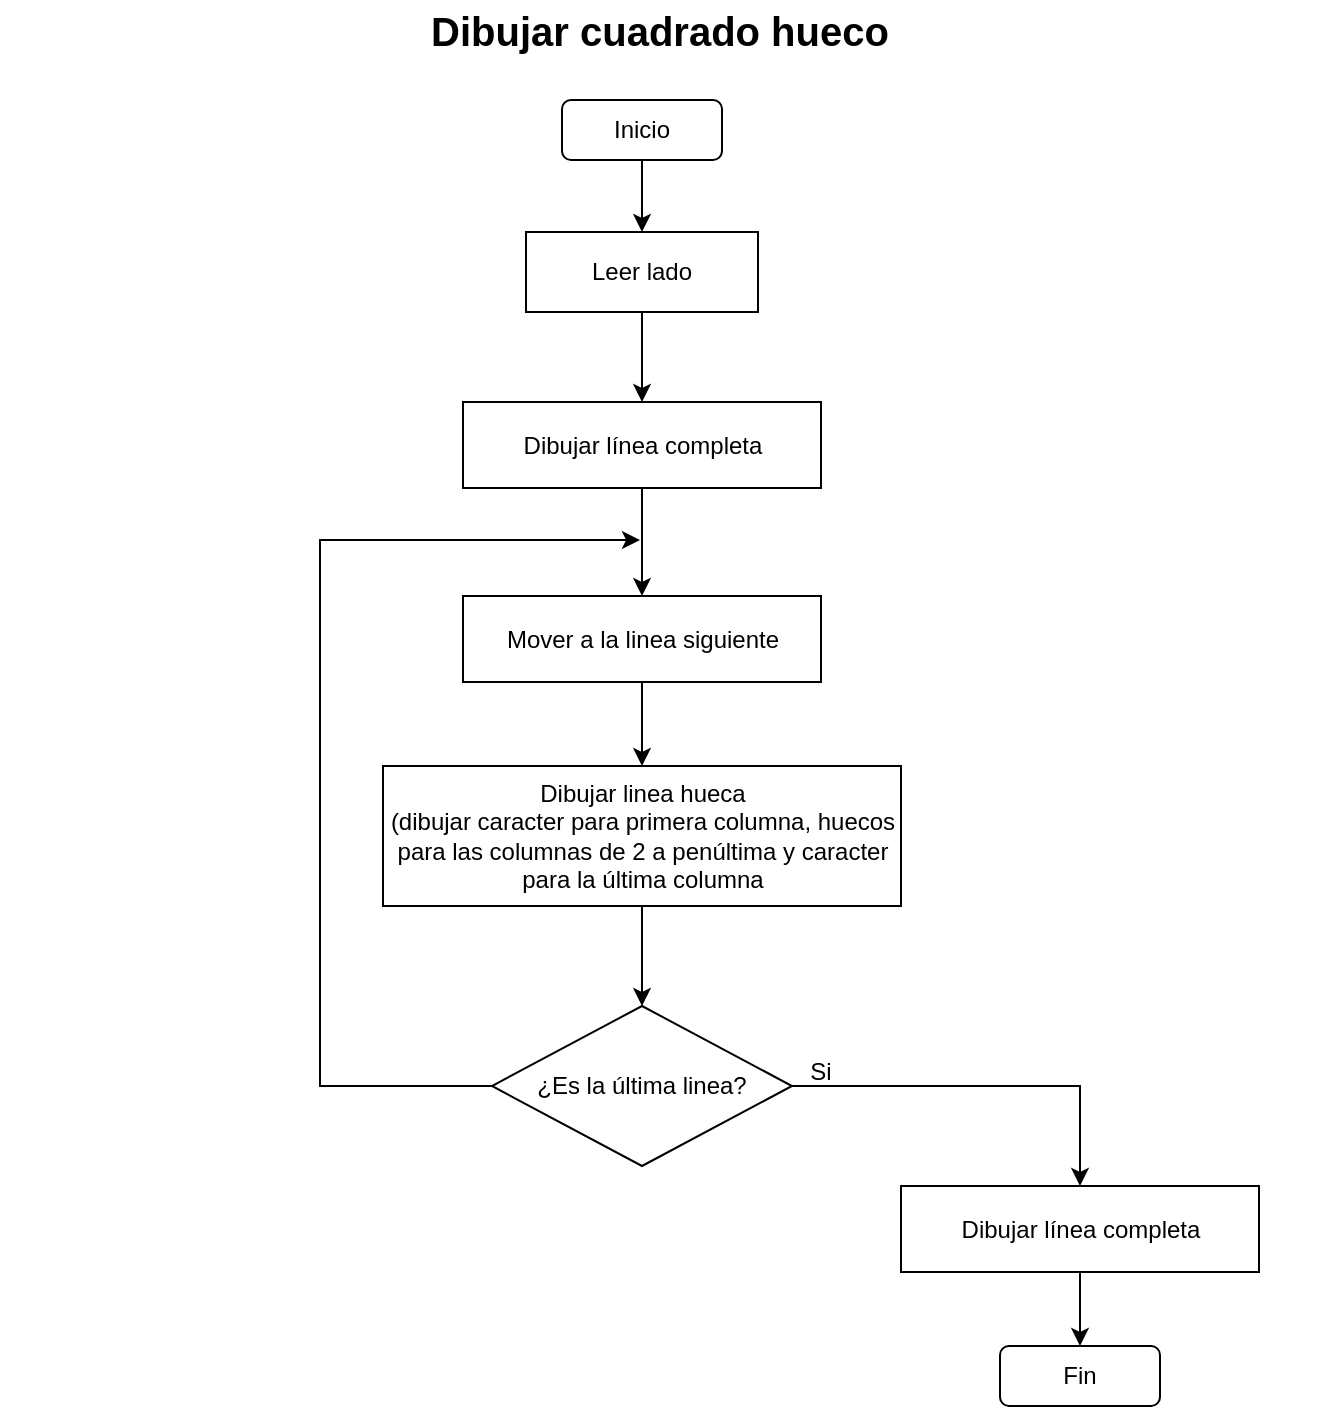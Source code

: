 <mxfile version="28.0.7">
  <diagram name="Page-1" id="gamRS6MLA4fs2B-uqD5Q">
    <mxGraphModel grid="1" page="1" gridSize="10" guides="1" tooltips="1" connect="1" arrows="1" fold="1" pageScale="1" pageWidth="850" pageHeight="1100" math="0" shadow="0">
      <root>
        <mxCell id="0" />
        <mxCell id="1" parent="0" />
        <mxCell id="qD9gXsYjsShy9WRek7qx-5" style="edgeStyle=orthogonalEdgeStyle;rounded=0;orthogonalLoop=1;jettySize=auto;html=1;exitX=0.5;exitY=1;exitDx=0;exitDy=0;entryX=0.5;entryY=0;entryDx=0;entryDy=0;" edge="1" parent="1" source="sVo8eWBov2D_V9g_eI1e-1" target="qD9gXsYjsShy9WRek7qx-1">
          <mxGeometry relative="1" as="geometry" />
        </mxCell>
        <mxCell id="sVo8eWBov2D_V9g_eI1e-1" value="Inicio" style="rounded=1;whiteSpace=wrap;html=1;" vertex="1" parent="1">
          <mxGeometry x="321" y="70" width="80" height="30" as="geometry" />
        </mxCell>
        <mxCell id="sVo8eWBov2D_V9g_eI1e-14" value="&lt;font style=&quot;font-size: 20px;&quot;&gt;&lt;b&gt;Dibujar cuadrado hueco&lt;/b&gt;&lt;/font&gt;" style="text;html=1;align=center;verticalAlign=middle;whiteSpace=wrap;rounded=0;" vertex="1" parent="1">
          <mxGeometry x="40" y="20" width="660" height="30" as="geometry" />
        </mxCell>
        <mxCell id="fhB60b2QltupWCeUgBXA-7" style="edgeStyle=orthogonalEdgeStyle;rounded=0;orthogonalLoop=1;jettySize=auto;html=1;exitX=0.5;exitY=1;exitDx=0;exitDy=0;entryX=0.5;entryY=0;entryDx=0;entryDy=0;" edge="1" parent="1" source="qD9gXsYjsShy9WRek7qx-1" target="fhB60b2QltupWCeUgBXA-1">
          <mxGeometry relative="1" as="geometry" />
        </mxCell>
        <mxCell id="qD9gXsYjsShy9WRek7qx-1" value="Leer lado" style="rounded=0;whiteSpace=wrap;html=1;" vertex="1" parent="1">
          <mxGeometry x="303" y="136" width="116" height="40" as="geometry" />
        </mxCell>
        <mxCell id="fhB60b2QltupWCeUgBXA-8" style="edgeStyle=orthogonalEdgeStyle;rounded=0;orthogonalLoop=1;jettySize=auto;html=1;exitX=0.5;exitY=1;exitDx=0;exitDy=0;entryX=0.5;entryY=0;entryDx=0;entryDy=0;" edge="1" parent="1" source="fhB60b2QltupWCeUgBXA-1" target="fhB60b2QltupWCeUgBXA-2">
          <mxGeometry relative="1" as="geometry" />
        </mxCell>
        <mxCell id="fhB60b2QltupWCeUgBXA-1" value="Dibujar línea completa" style="rounded=0;whiteSpace=wrap;html=1;" vertex="1" parent="1">
          <mxGeometry x="271.5" y="221" width="179" height="43" as="geometry" />
        </mxCell>
        <mxCell id="fhB60b2QltupWCeUgBXA-9" style="edgeStyle=orthogonalEdgeStyle;rounded=0;orthogonalLoop=1;jettySize=auto;html=1;exitX=0.5;exitY=1;exitDx=0;exitDy=0;entryX=0.5;entryY=0;entryDx=0;entryDy=0;" edge="1" parent="1" source="fhB60b2QltupWCeUgBXA-2" target="fhB60b2QltupWCeUgBXA-6">
          <mxGeometry relative="1" as="geometry" />
        </mxCell>
        <mxCell id="fhB60b2QltupWCeUgBXA-2" value="Mover a la linea siguiente" style="rounded=0;whiteSpace=wrap;html=1;" vertex="1" parent="1">
          <mxGeometry x="271.5" y="318" width="179" height="43" as="geometry" />
        </mxCell>
        <mxCell id="fhB60b2QltupWCeUgBXA-11" style="edgeStyle=orthogonalEdgeStyle;rounded=0;orthogonalLoop=1;jettySize=auto;html=1;exitX=1;exitY=0.5;exitDx=0;exitDy=0;entryX=0.5;entryY=0;entryDx=0;entryDy=0;" edge="1" parent="1" source="fhB60b2QltupWCeUgBXA-3" target="fhB60b2QltupWCeUgBXA-4">
          <mxGeometry relative="1" as="geometry" />
        </mxCell>
        <mxCell id="fhB60b2QltupWCeUgBXA-14" style="edgeStyle=orthogonalEdgeStyle;rounded=0;orthogonalLoop=1;jettySize=auto;html=1;exitX=0;exitY=0.5;exitDx=0;exitDy=0;" edge="1" parent="1" source="fhB60b2QltupWCeUgBXA-3">
          <mxGeometry relative="1" as="geometry">
            <mxPoint x="360" y="290" as="targetPoint" />
            <Array as="points">
              <mxPoint x="200" y="563" />
              <mxPoint x="200" y="290" />
              <mxPoint x="360" y="290" />
            </Array>
          </mxGeometry>
        </mxCell>
        <mxCell id="fhB60b2QltupWCeUgBXA-3" value="¿Es la última linea?" style="rhombus;whiteSpace=wrap;html=1;" vertex="1" parent="1">
          <mxGeometry x="286" y="523" width="150" height="80" as="geometry" />
        </mxCell>
        <mxCell id="fhB60b2QltupWCeUgBXA-13" style="edgeStyle=orthogonalEdgeStyle;rounded=0;orthogonalLoop=1;jettySize=auto;html=1;exitX=0.5;exitY=1;exitDx=0;exitDy=0;entryX=0.5;entryY=0;entryDx=0;entryDy=0;" edge="1" parent="1" source="fhB60b2QltupWCeUgBXA-4" target="fhB60b2QltupWCeUgBXA-5">
          <mxGeometry relative="1" as="geometry" />
        </mxCell>
        <mxCell id="fhB60b2QltupWCeUgBXA-4" value="Dibujar línea completa" style="rounded=0;whiteSpace=wrap;html=1;" vertex="1" parent="1">
          <mxGeometry x="490.5" y="613" width="179" height="43" as="geometry" />
        </mxCell>
        <mxCell id="fhB60b2QltupWCeUgBXA-5" value="Fin" style="rounded=1;whiteSpace=wrap;html=1;" vertex="1" parent="1">
          <mxGeometry x="540" y="693" width="80" height="30" as="geometry" />
        </mxCell>
        <mxCell id="fhB60b2QltupWCeUgBXA-10" style="edgeStyle=orthogonalEdgeStyle;rounded=0;orthogonalLoop=1;jettySize=auto;html=1;exitX=0.5;exitY=1;exitDx=0;exitDy=0;entryX=0.5;entryY=0;entryDx=0;entryDy=0;" edge="1" parent="1" source="fhB60b2QltupWCeUgBXA-6" target="fhB60b2QltupWCeUgBXA-3">
          <mxGeometry relative="1" as="geometry" />
        </mxCell>
        <mxCell id="fhB60b2QltupWCeUgBXA-6" value="Dibujar linea hueca&lt;div&gt;(dibujar caracter para primera columna, huecos para las columnas de 2 a penúltima y caracter para la última columna&lt;/div&gt;" style="rounded=0;whiteSpace=wrap;html=1;" vertex="1" parent="1">
          <mxGeometry x="231.5" y="403" width="259" height="70" as="geometry" />
        </mxCell>
        <mxCell id="fhB60b2QltupWCeUgBXA-12" value="Si" style="text;html=1;align=center;verticalAlign=middle;resizable=0;points=[];autosize=1;strokeColor=none;fillColor=none;" vertex="1" parent="1">
          <mxGeometry x="435" y="541" width="30" height="30" as="geometry" />
        </mxCell>
      </root>
    </mxGraphModel>
  </diagram>
</mxfile>
